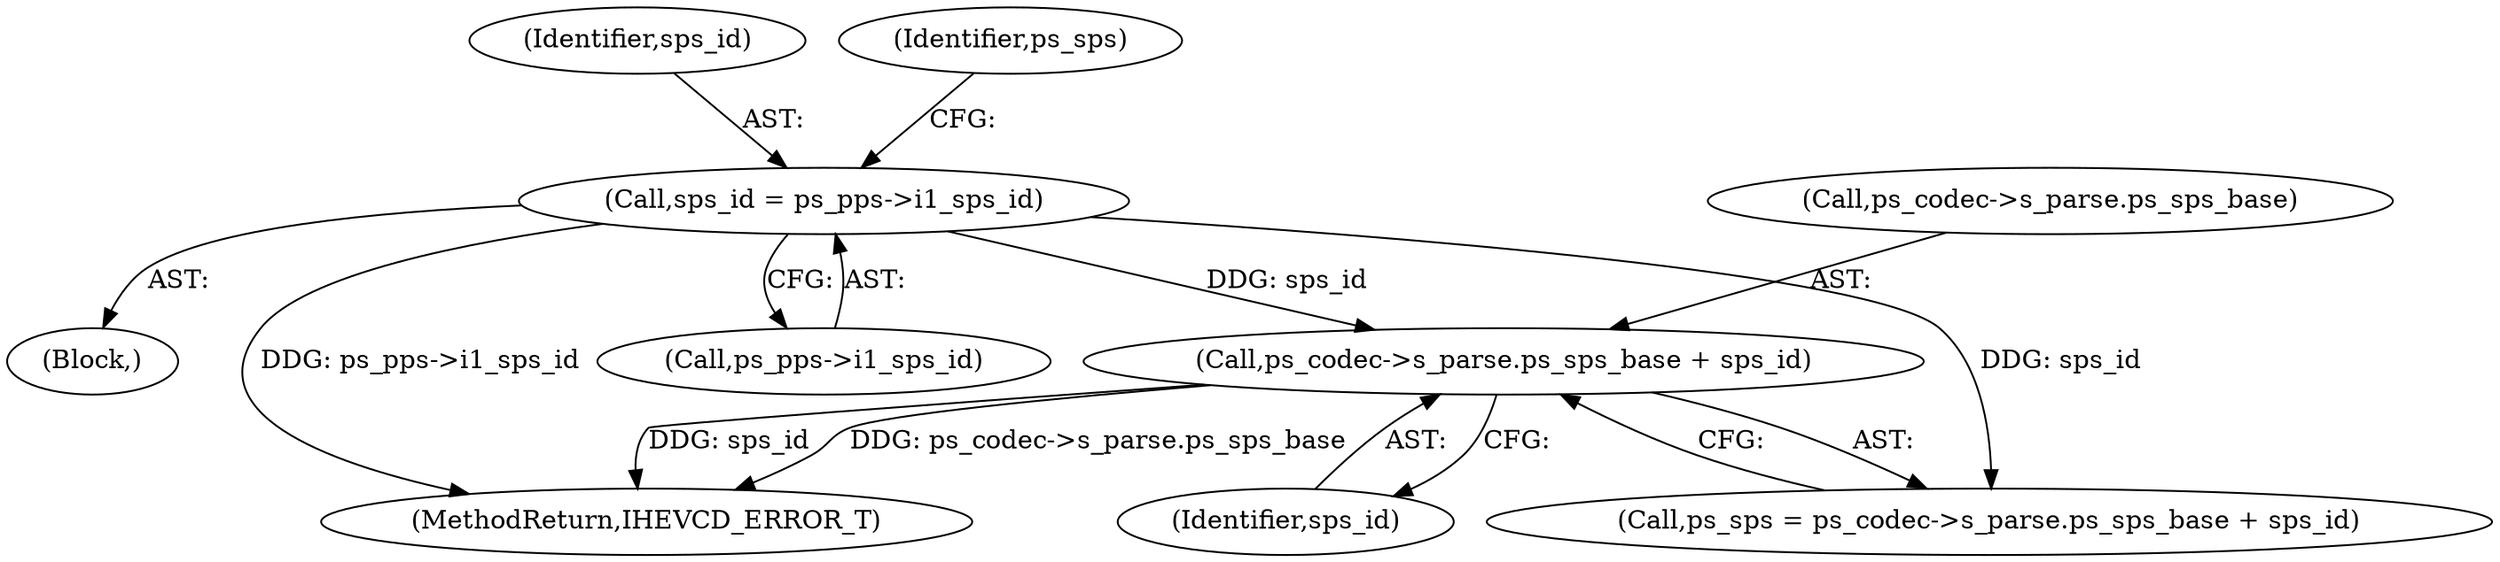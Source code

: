 digraph "0_Android_a1424724a00d62ac5efa0e27953eed66850d662f@pointer" {
"1000276" [label="(Call,ps_codec->s_parse.ps_sps_base + sps_id)"];
"1000269" [label="(Call,sps_id = ps_pps->i1_sps_id)"];
"1000132" [label="(Block,)"];
"1000274" [label="(Call,ps_sps = ps_codec->s_parse.ps_sps_base + sps_id)"];
"1000271" [label="(Call,ps_pps->i1_sps_id)"];
"1000270" [label="(Identifier,sps_id)"];
"1000269" [label="(Call,sps_id = ps_pps->i1_sps_id)"];
"1000277" [label="(Call,ps_codec->s_parse.ps_sps_base)"];
"1002617" [label="(MethodReturn,IHEVCD_ERROR_T)"];
"1000276" [label="(Call,ps_codec->s_parse.ps_sps_base + sps_id)"];
"1000282" [label="(Identifier,sps_id)"];
"1000275" [label="(Identifier,ps_sps)"];
"1000276" -> "1000274"  [label="AST: "];
"1000276" -> "1000282"  [label="CFG: "];
"1000277" -> "1000276"  [label="AST: "];
"1000282" -> "1000276"  [label="AST: "];
"1000274" -> "1000276"  [label="CFG: "];
"1000276" -> "1002617"  [label="DDG: sps_id"];
"1000276" -> "1002617"  [label="DDG: ps_codec->s_parse.ps_sps_base"];
"1000269" -> "1000276"  [label="DDG: sps_id"];
"1000269" -> "1000132"  [label="AST: "];
"1000269" -> "1000271"  [label="CFG: "];
"1000270" -> "1000269"  [label="AST: "];
"1000271" -> "1000269"  [label="AST: "];
"1000275" -> "1000269"  [label="CFG: "];
"1000269" -> "1002617"  [label="DDG: ps_pps->i1_sps_id"];
"1000269" -> "1000274"  [label="DDG: sps_id"];
}
